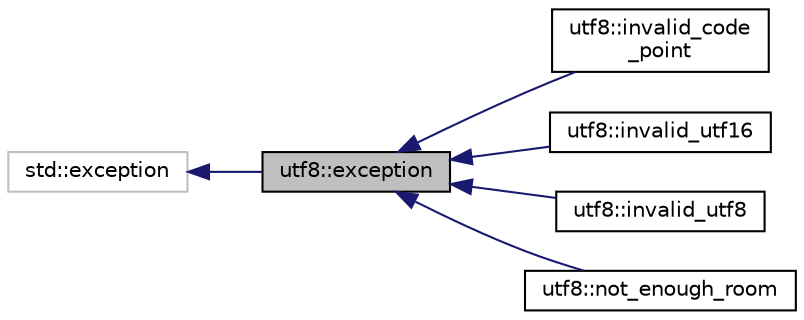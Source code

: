 digraph "utf8::exception"
{
  edge [fontname="Helvetica",fontsize="10",labelfontname="Helvetica",labelfontsize="10"];
  node [fontname="Helvetica",fontsize="10",shape=record];
  rankdir="LR";
  Node1 [label="utf8::exception",height=0.2,width=0.4,color="black", fillcolor="grey75", style="filled", fontcolor="black"];
  Node2 -> Node1 [dir="back",color="midnightblue",fontsize="10",style="solid",fontname="Helvetica"];
  Node2 [label="std::exception",height=0.2,width=0.4,color="grey75", fillcolor="white", style="filled"];
  Node1 -> Node3 [dir="back",color="midnightblue",fontsize="10",style="solid",fontname="Helvetica"];
  Node3 [label="utf8::invalid_code\l_point",height=0.2,width=0.4,color="black", fillcolor="white", style="filled",URL="$classutf8_1_1invalid__code__point.html"];
  Node1 -> Node4 [dir="back",color="midnightblue",fontsize="10",style="solid",fontname="Helvetica"];
  Node4 [label="utf8::invalid_utf16",height=0.2,width=0.4,color="black", fillcolor="white", style="filled",URL="$classutf8_1_1invalid__utf16.html"];
  Node1 -> Node5 [dir="back",color="midnightblue",fontsize="10",style="solid",fontname="Helvetica"];
  Node5 [label="utf8::invalid_utf8",height=0.2,width=0.4,color="black", fillcolor="white", style="filled",URL="$classutf8_1_1invalid__utf8.html"];
  Node1 -> Node6 [dir="back",color="midnightblue",fontsize="10",style="solid",fontname="Helvetica"];
  Node6 [label="utf8::not_enough_room",height=0.2,width=0.4,color="black", fillcolor="white", style="filled",URL="$classutf8_1_1not__enough__room.html"];
}

